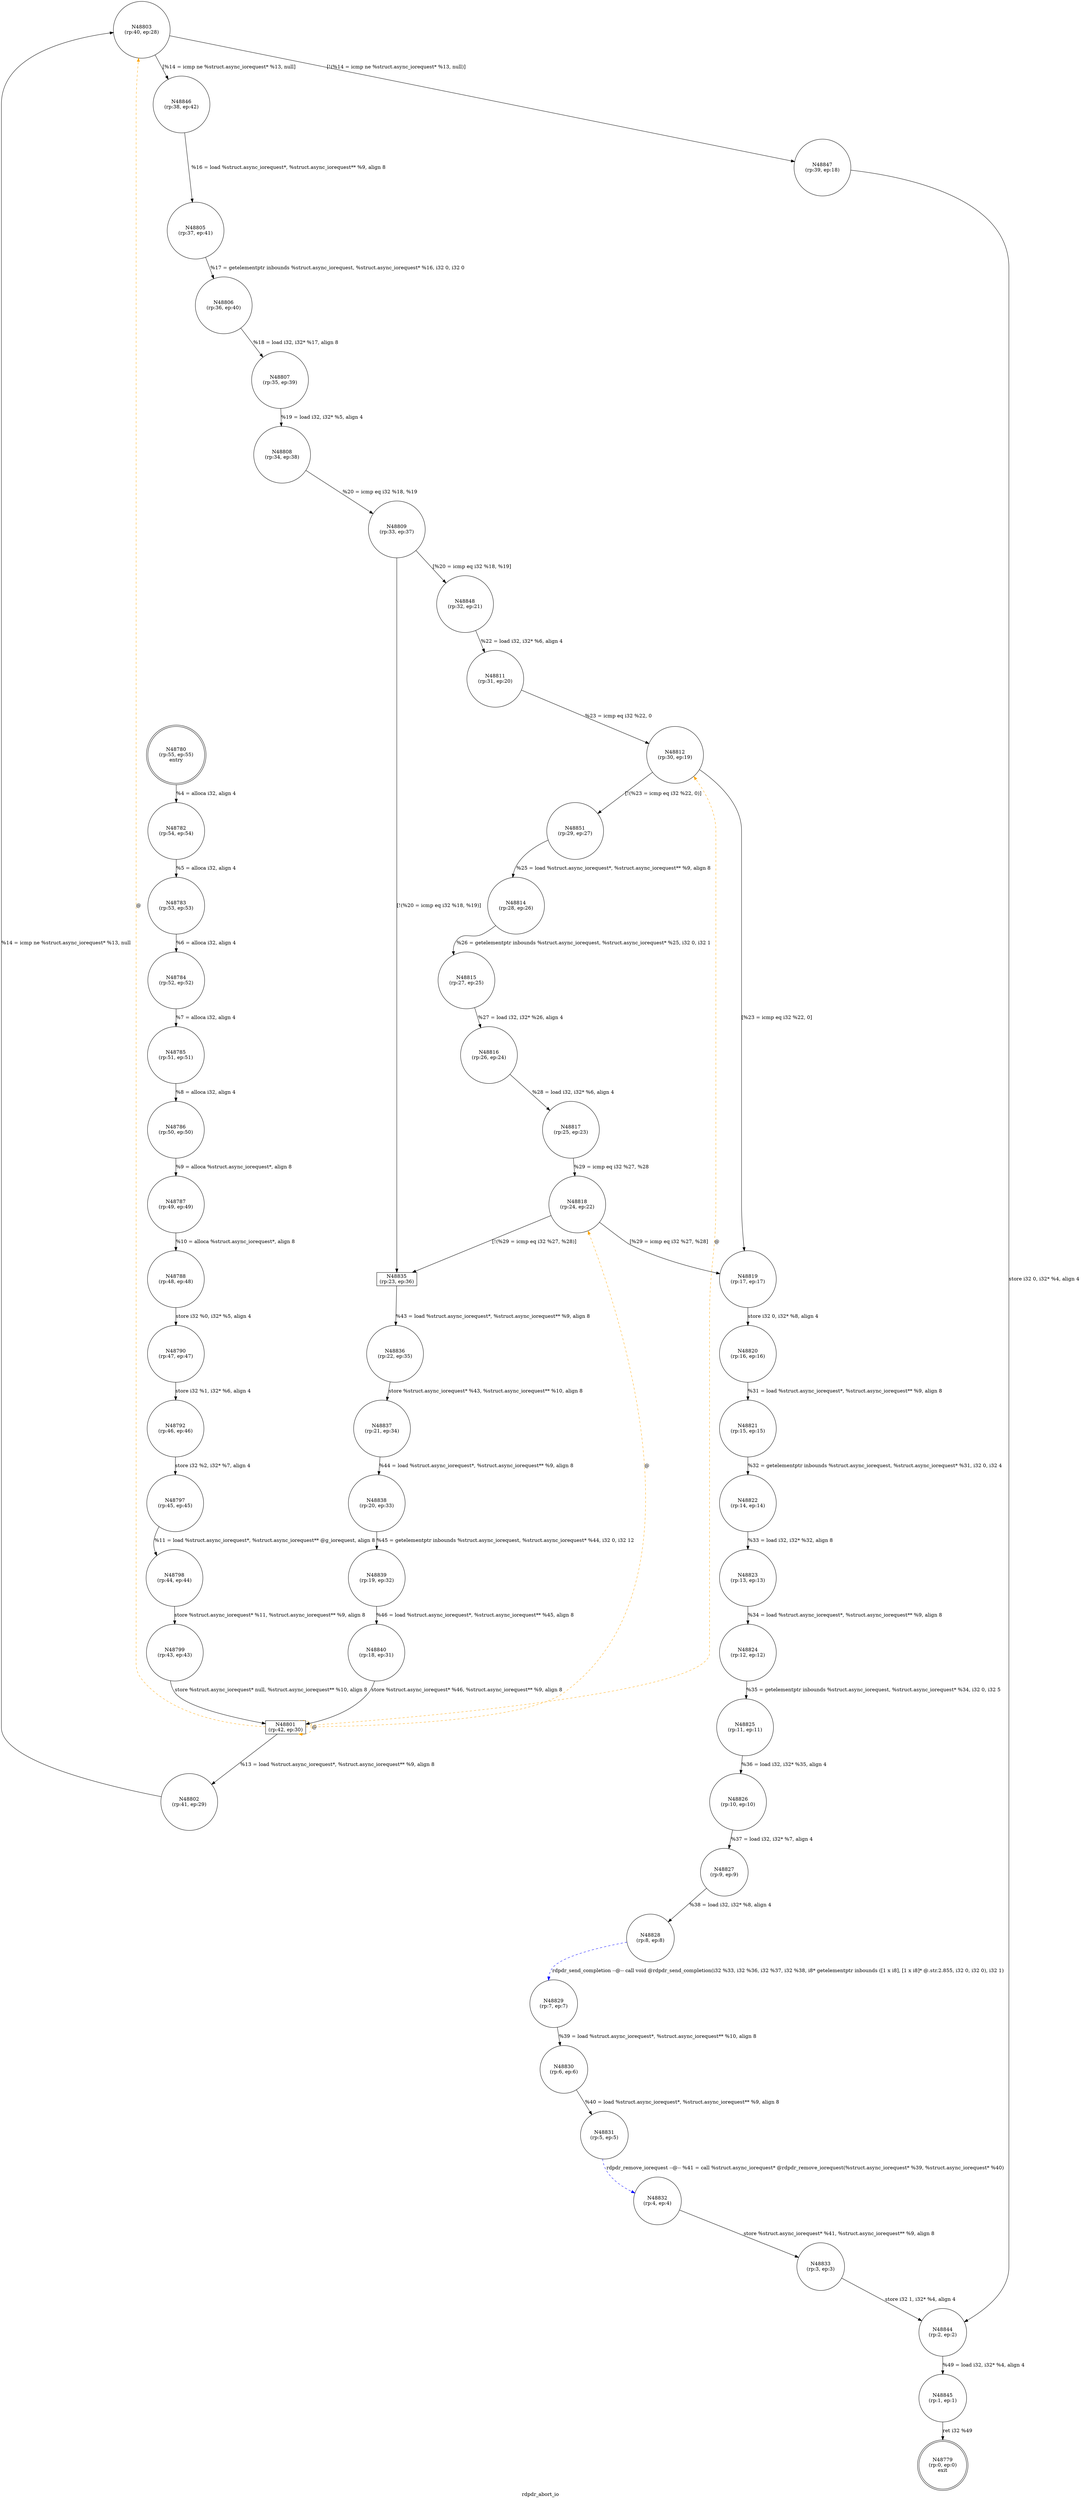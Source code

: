 digraph rdpdr_abort_io {
label="rdpdr_abort_io"
48779 [label="N48779\n(rp:0, ep:0)\nexit", shape="doublecircle"]
48780 [label="N48780\n(rp:55, ep:55)\nentry", shape="doublecircle"]
48780 -> 48782 [label="%4 = alloca i32, align 4"]
48782 [label="N48782\n(rp:54, ep:54)", shape="circle"]
48782 -> 48783 [label="%5 = alloca i32, align 4"]
48783 [label="N48783\n(rp:53, ep:53)", shape="circle"]
48783 -> 48784 [label="%6 = alloca i32, align 4"]
48784 [label="N48784\n(rp:52, ep:52)", shape="circle"]
48784 -> 48785 [label="%7 = alloca i32, align 4"]
48785 [label="N48785\n(rp:51, ep:51)", shape="circle"]
48785 -> 48786 [label="%8 = alloca i32, align 4"]
48786 [label="N48786\n(rp:50, ep:50)", shape="circle"]
48786 -> 48787 [label="%9 = alloca %struct.async_iorequest*, align 8"]
48787 [label="N48787\n(rp:49, ep:49)", shape="circle"]
48787 -> 48788 [label="%10 = alloca %struct.async_iorequest*, align 8"]
48788 [label="N48788\n(rp:48, ep:48)", shape="circle"]
48788 -> 48790 [label="store i32 %0, i32* %5, align 4"]
48790 [label="N48790\n(rp:47, ep:47)", shape="circle"]
48790 -> 48792 [label="store i32 %1, i32* %6, align 4"]
48792 [label="N48792\n(rp:46, ep:46)", shape="circle"]
48792 -> 48797 [label="store i32 %2, i32* %7, align 4"]
48797 [label="N48797\n(rp:45, ep:45)", shape="circle"]
48797 -> 48798 [label="%11 = load %struct.async_iorequest*, %struct.async_iorequest** @g_iorequest, align 8"]
48798 [label="N48798\n(rp:44, ep:44)", shape="circle"]
48798 -> 48799 [label="store %struct.async_iorequest* %11, %struct.async_iorequest** %9, align 8"]
48799 [label="N48799\n(rp:43, ep:43)", shape="circle"]
48799 -> 48801 [label="store %struct.async_iorequest* null, %struct.async_iorequest** %10, align 8"]
48801 [label="N48801\n(rp:42, ep:30)", shape="box"]
48801 -> 48802 [label="%13 = load %struct.async_iorequest*, %struct.async_iorequest** %9, align 8"]
48801 -> 48801 [label="@", style="dashed", color="orange"]
48801 -> 48818 [label="@", style="dashed", color="orange"]
48801 -> 48803 [label="@", style="dashed", color="orange"]
48801 -> 48812 [label="@", style="dashed", color="orange"]
48802 [label="N48802\n(rp:41, ep:29)", shape="circle"]
48802 -> 48803 [label="%14 = icmp ne %struct.async_iorequest* %13, null"]
48803 [label="N48803\n(rp:40, ep:28)", shape="circle"]
48803 -> 48846 [label="[%14 = icmp ne %struct.async_iorequest* %13, null]"]
48803 -> 48847 [label="[!(%14 = icmp ne %struct.async_iorequest* %13, null)]"]
48805 [label="N48805\n(rp:37, ep:41)", shape="circle"]
48805 -> 48806 [label="%17 = getelementptr inbounds %struct.async_iorequest, %struct.async_iorequest* %16, i32 0, i32 0"]
48806 [label="N48806\n(rp:36, ep:40)", shape="circle"]
48806 -> 48807 [label="%18 = load i32, i32* %17, align 8"]
48807 [label="N48807\n(rp:35, ep:39)", shape="circle"]
48807 -> 48808 [label="%19 = load i32, i32* %5, align 4"]
48808 [label="N48808\n(rp:34, ep:38)", shape="circle"]
48808 -> 48809 [label="%20 = icmp eq i32 %18, %19"]
48809 [label="N48809\n(rp:33, ep:37)", shape="circle"]
48809 -> 48848 [label="[%20 = icmp eq i32 %18, %19]"]
48809 -> 48835 [label="[!(%20 = icmp eq i32 %18, %19)]"]
48811 [label="N48811\n(rp:31, ep:20)", shape="circle"]
48811 -> 48812 [label="%23 = icmp eq i32 %22, 0"]
48812 [label="N48812\n(rp:30, ep:19)", shape="circle"]
48812 -> 48851 [label="[!(%23 = icmp eq i32 %22, 0)]"]
48812 -> 48819 [label="[%23 = icmp eq i32 %22, 0]"]
48814 [label="N48814\n(rp:28, ep:26)", shape="circle"]
48814 -> 48815 [label="%26 = getelementptr inbounds %struct.async_iorequest, %struct.async_iorequest* %25, i32 0, i32 1"]
48815 [label="N48815\n(rp:27, ep:25)", shape="circle"]
48815 -> 48816 [label="%27 = load i32, i32* %26, align 4"]
48816 [label="N48816\n(rp:26, ep:24)", shape="circle"]
48816 -> 48817 [label="%28 = load i32, i32* %6, align 4"]
48817 [label="N48817\n(rp:25, ep:23)", shape="circle"]
48817 -> 48818 [label="%29 = icmp eq i32 %27, %28"]
48818 [label="N48818\n(rp:24, ep:22)", shape="circle"]
48818 -> 48819 [label="[%29 = icmp eq i32 %27, %28]"]
48818 -> 48835 [label="[!(%29 = icmp eq i32 %27, %28)]"]
48819 [label="N48819\n(rp:17, ep:17)", shape="circle"]
48819 -> 48820 [label="store i32 0, i32* %8, align 4"]
48820 [label="N48820\n(rp:16, ep:16)", shape="circle"]
48820 -> 48821 [label="%31 = load %struct.async_iorequest*, %struct.async_iorequest** %9, align 8"]
48821 [label="N48821\n(rp:15, ep:15)", shape="circle"]
48821 -> 48822 [label="%32 = getelementptr inbounds %struct.async_iorequest, %struct.async_iorequest* %31, i32 0, i32 4"]
48822 [label="N48822\n(rp:14, ep:14)", shape="circle"]
48822 -> 48823 [label="%33 = load i32, i32* %32, align 8"]
48823 [label="N48823\n(rp:13, ep:13)", shape="circle"]
48823 -> 48824 [label="%34 = load %struct.async_iorequest*, %struct.async_iorequest** %9, align 8"]
48824 [label="N48824\n(rp:12, ep:12)", shape="circle"]
48824 -> 48825 [label="%35 = getelementptr inbounds %struct.async_iorequest, %struct.async_iorequest* %34, i32 0, i32 5"]
48825 [label="N48825\n(rp:11, ep:11)", shape="circle"]
48825 -> 48826 [label="%36 = load i32, i32* %35, align 4"]
48826 [label="N48826\n(rp:10, ep:10)", shape="circle"]
48826 -> 48827 [label="%37 = load i32, i32* %7, align 4"]
48827 [label="N48827\n(rp:9, ep:9)", shape="circle"]
48827 -> 48828 [label="%38 = load i32, i32* %8, align 4"]
48828 [label="N48828\n(rp:8, ep:8)", shape="circle"]
48828 -> 48829 [label="rdpdr_send_completion --@-- call void @rdpdr_send_completion(i32 %33, i32 %36, i32 %37, i32 %38, i8* getelementptr inbounds ([1 x i8], [1 x i8]* @.str.2.855, i32 0, i32 0), i32 1)", style="dashed", color="blue"]
48829 [label="N48829\n(rp:7, ep:7)", shape="circle"]
48829 -> 48830 [label="%39 = load %struct.async_iorequest*, %struct.async_iorequest** %10, align 8"]
48830 [label="N48830\n(rp:6, ep:6)", shape="circle"]
48830 -> 48831 [label="%40 = load %struct.async_iorequest*, %struct.async_iorequest** %9, align 8"]
48831 [label="N48831\n(rp:5, ep:5)", shape="circle"]
48831 -> 48832 [label="rdpdr_remove_iorequest --@-- %41 = call %struct.async_iorequest* @rdpdr_remove_iorequest(%struct.async_iorequest* %39, %struct.async_iorequest* %40)", style="dashed", color="blue"]
48832 [label="N48832\n(rp:4, ep:4)", shape="circle"]
48832 -> 48833 [label="store %struct.async_iorequest* %41, %struct.async_iorequest** %9, align 8"]
48833 [label="N48833\n(rp:3, ep:3)", shape="circle"]
48833 -> 48844 [label="store i32 1, i32* %4, align 4"]
48835 [label="N48835\n(rp:23, ep:36)", shape="box"]
48835 -> 48836 [label="%43 = load %struct.async_iorequest*, %struct.async_iorequest** %9, align 8"]
48836 [label="N48836\n(rp:22, ep:35)", shape="circle"]
48836 -> 48837 [label="store %struct.async_iorequest* %43, %struct.async_iorequest** %10, align 8"]
48837 [label="N48837\n(rp:21, ep:34)", shape="circle"]
48837 -> 48838 [label="%44 = load %struct.async_iorequest*, %struct.async_iorequest** %9, align 8"]
48838 [label="N48838\n(rp:20, ep:33)", shape="circle"]
48838 -> 48839 [label="%45 = getelementptr inbounds %struct.async_iorequest, %struct.async_iorequest* %44, i32 0, i32 12"]
48839 [label="N48839\n(rp:19, ep:32)", shape="circle"]
48839 -> 48840 [label="%46 = load %struct.async_iorequest*, %struct.async_iorequest** %45, align 8"]
48840 [label="N48840\n(rp:18, ep:31)", shape="circle"]
48840 -> 48801 [label="store %struct.async_iorequest* %46, %struct.async_iorequest** %9, align 8"]
48844 [label="N48844\n(rp:2, ep:2)", shape="circle"]
48844 -> 48845 [label="%49 = load i32, i32* %4, align 4"]
48845 [label="N48845\n(rp:1, ep:1)", shape="circle"]
48845 -> 48779 [label="ret i32 %49"]
48846 [label="N48846\n(rp:38, ep:42)", shape="circle"]
48846 -> 48805 [label="%16 = load %struct.async_iorequest*, %struct.async_iorequest** %9, align 8"]
48847 [label="N48847\n(rp:39, ep:18)", shape="circle"]
48847 -> 48844 [label="store i32 0, i32* %4, align 4"]
48848 [label="N48848\n(rp:32, ep:21)", shape="circle"]
48848 -> 48811 [label="%22 = load i32, i32* %6, align 4"]
48851 [label="N48851\n(rp:29, ep:27)", shape="circle"]
48851 -> 48814 [label="%25 = load %struct.async_iorequest*, %struct.async_iorequest** %9, align 8"]
}
